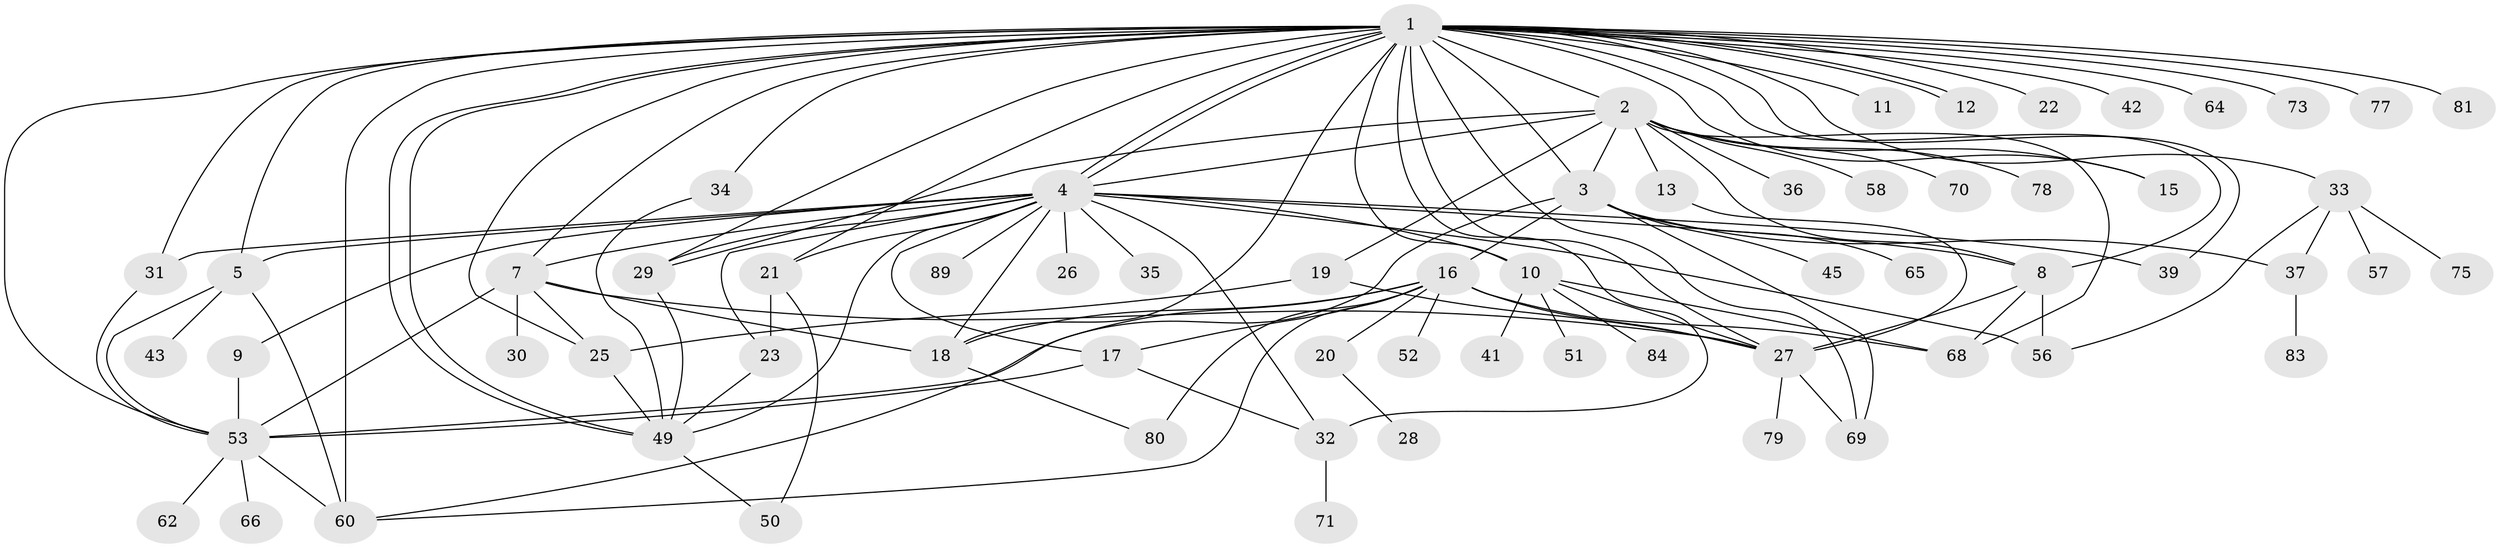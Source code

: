 // original degree distribution, {34: 0.011235955056179775, 9: 0.033707865168539325, 15: 0.011235955056179775, 4: 0.11235955056179775, 6: 0.033707865168539325, 2: 0.15730337078651685, 3: 0.1797752808988764, 1: 0.38202247191011235, 11: 0.011235955056179775, 5: 0.033707865168539325, 7: 0.02247191011235955, 8: 0.011235955056179775}
// Generated by graph-tools (version 1.1) at 2025/41/03/06/25 10:41:45]
// undirected, 66 vertices, 121 edges
graph export_dot {
graph [start="1"]
  node [color=gray90,style=filled];
  1 [super="+54"];
  2 [super="+14"];
  3 [super="+44"];
  4 [super="+6"];
  5 [super="+38"];
  7 [super="+76"];
  8 [super="+48"];
  9;
  10 [super="+24"];
  11;
  12;
  13 [super="+88"];
  15 [super="+72"];
  16 [super="+87"];
  17;
  18;
  19 [super="+74"];
  20;
  21 [super="+63"];
  22;
  23;
  25 [super="+55"];
  26;
  27 [super="+67"];
  28;
  29;
  30;
  31 [super="+82"];
  32 [super="+61"];
  33 [super="+46"];
  34;
  35 [super="+40"];
  36;
  37;
  39 [super="+47"];
  41;
  42;
  43;
  45;
  49 [super="+86"];
  50;
  51;
  52;
  53 [super="+59"];
  56;
  57;
  58;
  60 [super="+85"];
  62;
  64;
  65;
  66;
  68;
  69;
  70;
  71;
  73;
  75;
  77;
  78;
  79;
  80;
  81;
  83;
  84;
  89;
  1 -- 2;
  1 -- 3;
  1 -- 4;
  1 -- 4;
  1 -- 5;
  1 -- 7;
  1 -- 10;
  1 -- 11;
  1 -- 12;
  1 -- 12;
  1 -- 15;
  1 -- 18;
  1 -- 22;
  1 -- 29;
  1 -- 33;
  1 -- 34;
  1 -- 39;
  1 -- 42;
  1 -- 49 [weight=2];
  1 -- 49;
  1 -- 64;
  1 -- 69;
  1 -- 73;
  1 -- 77;
  1 -- 81;
  1 -- 27;
  1 -- 53;
  1 -- 32;
  1 -- 8;
  1 -- 21;
  1 -- 60;
  1 -- 31;
  1 -- 25;
  2 -- 3;
  2 -- 13;
  2 -- 15;
  2 -- 29;
  2 -- 36;
  2 -- 70;
  2 -- 19;
  2 -- 4;
  2 -- 68;
  2 -- 58;
  2 -- 78;
  2 -- 8;
  3 -- 16;
  3 -- 37;
  3 -- 45;
  3 -- 65;
  3 -- 69;
  3 -- 60;
  4 -- 7;
  4 -- 18;
  4 -- 21;
  4 -- 23;
  4 -- 31;
  4 -- 32;
  4 -- 39;
  4 -- 89;
  4 -- 10;
  4 -- 8 [weight=2];
  4 -- 49;
  4 -- 35;
  4 -- 5;
  4 -- 9;
  4 -- 17;
  4 -- 56;
  4 -- 26;
  4 -- 29;
  5 -- 43;
  5 -- 53;
  5 -- 60;
  7 -- 25;
  7 -- 30;
  7 -- 27;
  7 -- 18;
  7 -- 53;
  8 -- 68;
  8 -- 27;
  8 -- 56;
  9 -- 53;
  10 -- 51;
  10 -- 68;
  10 -- 84;
  10 -- 41;
  10 -- 27;
  13 -- 27;
  16 -- 17;
  16 -- 18;
  16 -- 20;
  16 -- 52;
  16 -- 68;
  16 -- 80;
  16 -- 27;
  16 -- 53;
  16 -- 60;
  17 -- 53;
  17 -- 32;
  18 -- 80;
  19 -- 27;
  19 -- 25;
  20 -- 28;
  21 -- 23;
  21 -- 50;
  23 -- 49;
  25 -- 49;
  27 -- 79;
  27 -- 69;
  29 -- 49;
  31 -- 53;
  32 -- 71;
  33 -- 57;
  33 -- 56;
  33 -- 75;
  33 -- 37;
  34 -- 49;
  37 -- 83;
  49 -- 50;
  53 -- 62;
  53 -- 66;
  53 -- 60;
}
